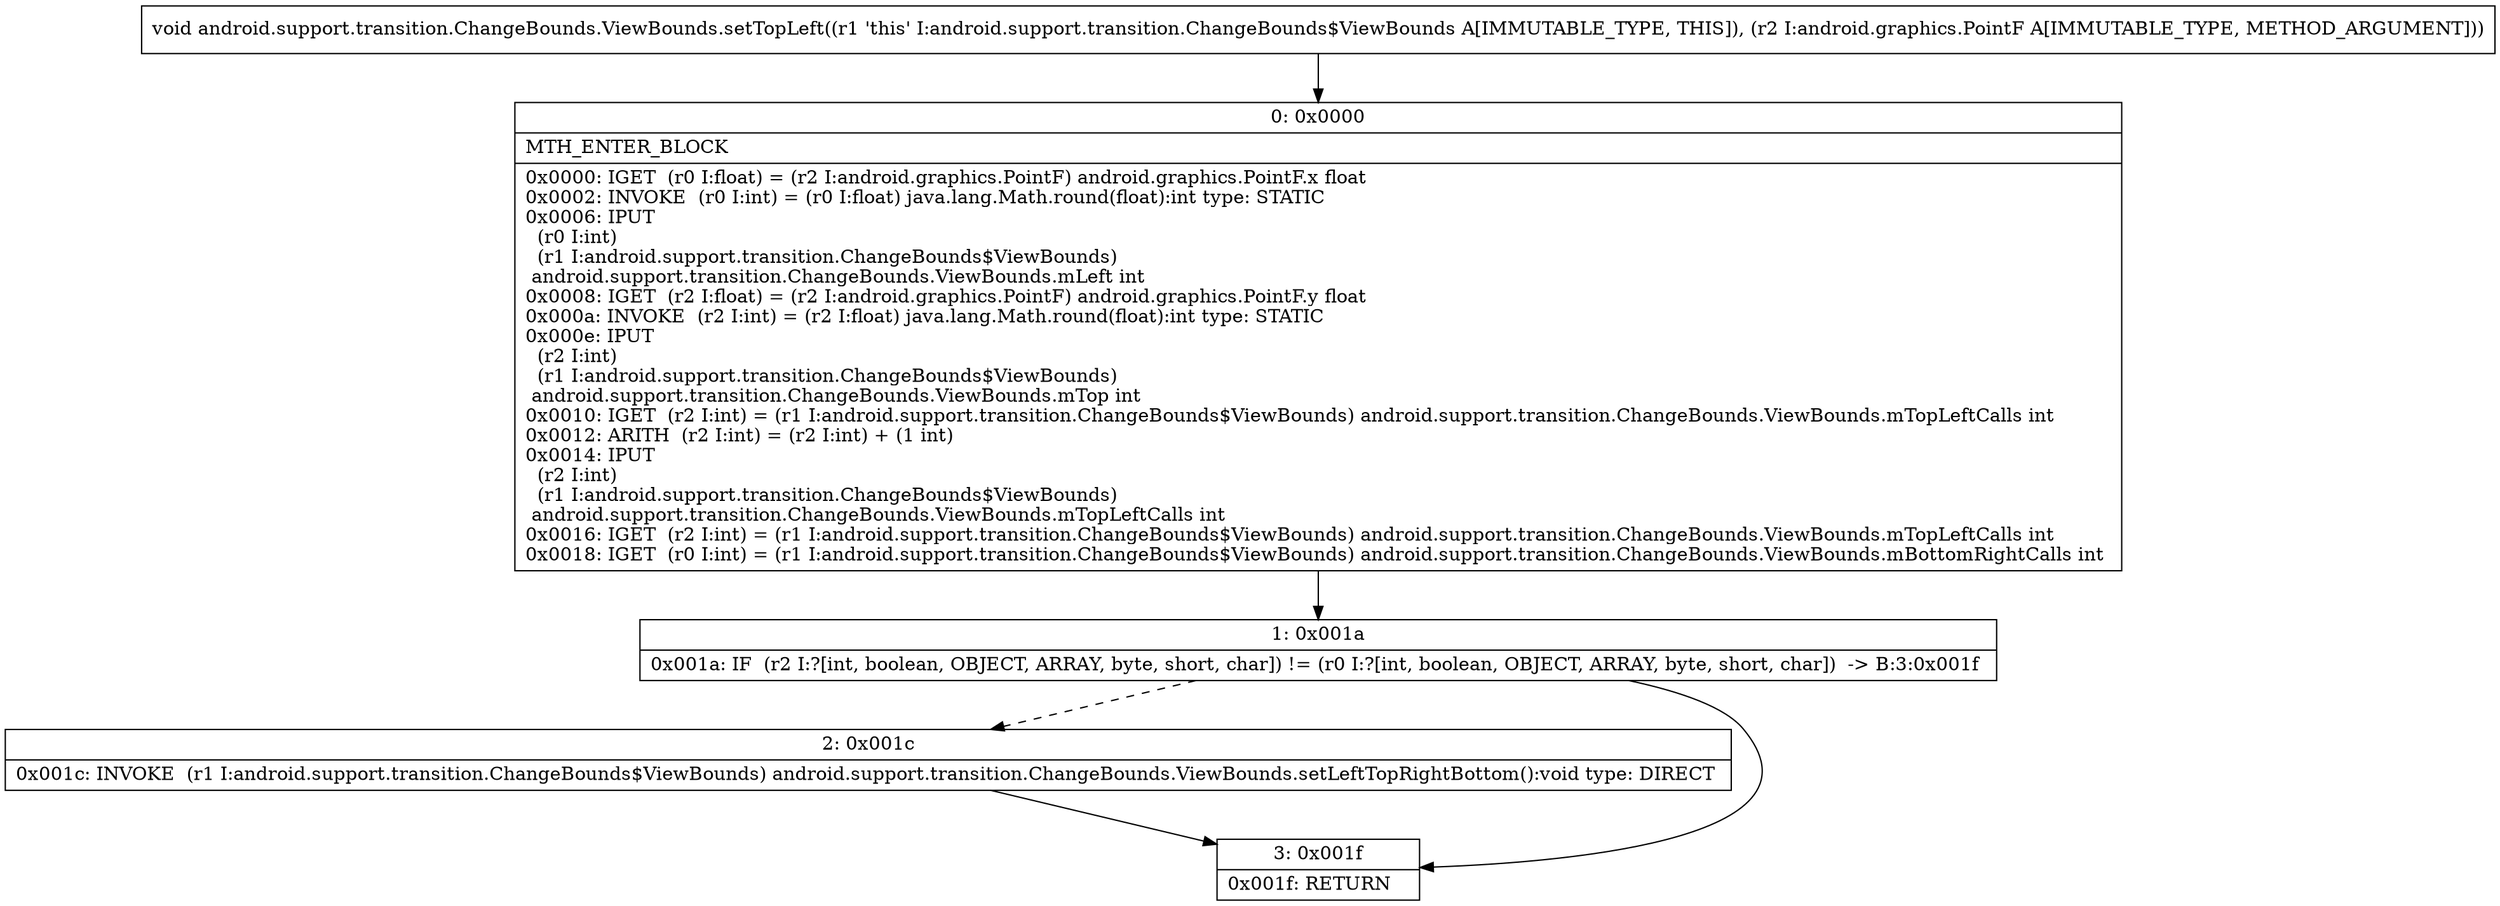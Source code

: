 digraph "CFG forandroid.support.transition.ChangeBounds.ViewBounds.setTopLeft(Landroid\/graphics\/PointF;)V" {
Node_0 [shape=record,label="{0\:\ 0x0000|MTH_ENTER_BLOCK\l|0x0000: IGET  (r0 I:float) = (r2 I:android.graphics.PointF) android.graphics.PointF.x float \l0x0002: INVOKE  (r0 I:int) = (r0 I:float) java.lang.Math.round(float):int type: STATIC \l0x0006: IPUT  \l  (r0 I:int)\l  (r1 I:android.support.transition.ChangeBounds$ViewBounds)\l android.support.transition.ChangeBounds.ViewBounds.mLeft int \l0x0008: IGET  (r2 I:float) = (r2 I:android.graphics.PointF) android.graphics.PointF.y float \l0x000a: INVOKE  (r2 I:int) = (r2 I:float) java.lang.Math.round(float):int type: STATIC \l0x000e: IPUT  \l  (r2 I:int)\l  (r1 I:android.support.transition.ChangeBounds$ViewBounds)\l android.support.transition.ChangeBounds.ViewBounds.mTop int \l0x0010: IGET  (r2 I:int) = (r1 I:android.support.transition.ChangeBounds$ViewBounds) android.support.transition.ChangeBounds.ViewBounds.mTopLeftCalls int \l0x0012: ARITH  (r2 I:int) = (r2 I:int) + (1 int) \l0x0014: IPUT  \l  (r2 I:int)\l  (r1 I:android.support.transition.ChangeBounds$ViewBounds)\l android.support.transition.ChangeBounds.ViewBounds.mTopLeftCalls int \l0x0016: IGET  (r2 I:int) = (r1 I:android.support.transition.ChangeBounds$ViewBounds) android.support.transition.ChangeBounds.ViewBounds.mTopLeftCalls int \l0x0018: IGET  (r0 I:int) = (r1 I:android.support.transition.ChangeBounds$ViewBounds) android.support.transition.ChangeBounds.ViewBounds.mBottomRightCalls int \l}"];
Node_1 [shape=record,label="{1\:\ 0x001a|0x001a: IF  (r2 I:?[int, boolean, OBJECT, ARRAY, byte, short, char]) != (r0 I:?[int, boolean, OBJECT, ARRAY, byte, short, char])  \-\> B:3:0x001f \l}"];
Node_2 [shape=record,label="{2\:\ 0x001c|0x001c: INVOKE  (r1 I:android.support.transition.ChangeBounds$ViewBounds) android.support.transition.ChangeBounds.ViewBounds.setLeftTopRightBottom():void type: DIRECT \l}"];
Node_3 [shape=record,label="{3\:\ 0x001f|0x001f: RETURN   \l}"];
MethodNode[shape=record,label="{void android.support.transition.ChangeBounds.ViewBounds.setTopLeft((r1 'this' I:android.support.transition.ChangeBounds$ViewBounds A[IMMUTABLE_TYPE, THIS]), (r2 I:android.graphics.PointF A[IMMUTABLE_TYPE, METHOD_ARGUMENT])) }"];
MethodNode -> Node_0;
Node_0 -> Node_1;
Node_1 -> Node_2[style=dashed];
Node_1 -> Node_3;
Node_2 -> Node_3;
}

